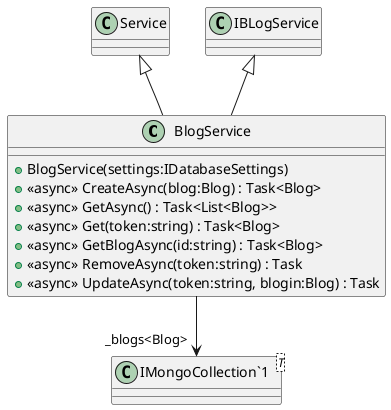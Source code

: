 @startuml
class BlogService {
    + BlogService(settings:IDatabaseSettings)
    + <<async>> CreateAsync(blog:Blog) : Task<Blog>
    + <<async>> GetAsync() : Task<List<Blog>>
    + <<async>> Get(token:string) : Task<Blog>
    + <<async>> GetBlogAsync(id:string) : Task<Blog>
    + <<async>> RemoveAsync(token:string) : Task
    + <<async>> UpdateAsync(token:string, blogin:Blog) : Task
}
class "IMongoCollection`1"<T> {
}
Service <|-- BlogService
IBLogService <|-- BlogService
BlogService --> "_blogs<Blog>" "IMongoCollection`1"
@enduml
